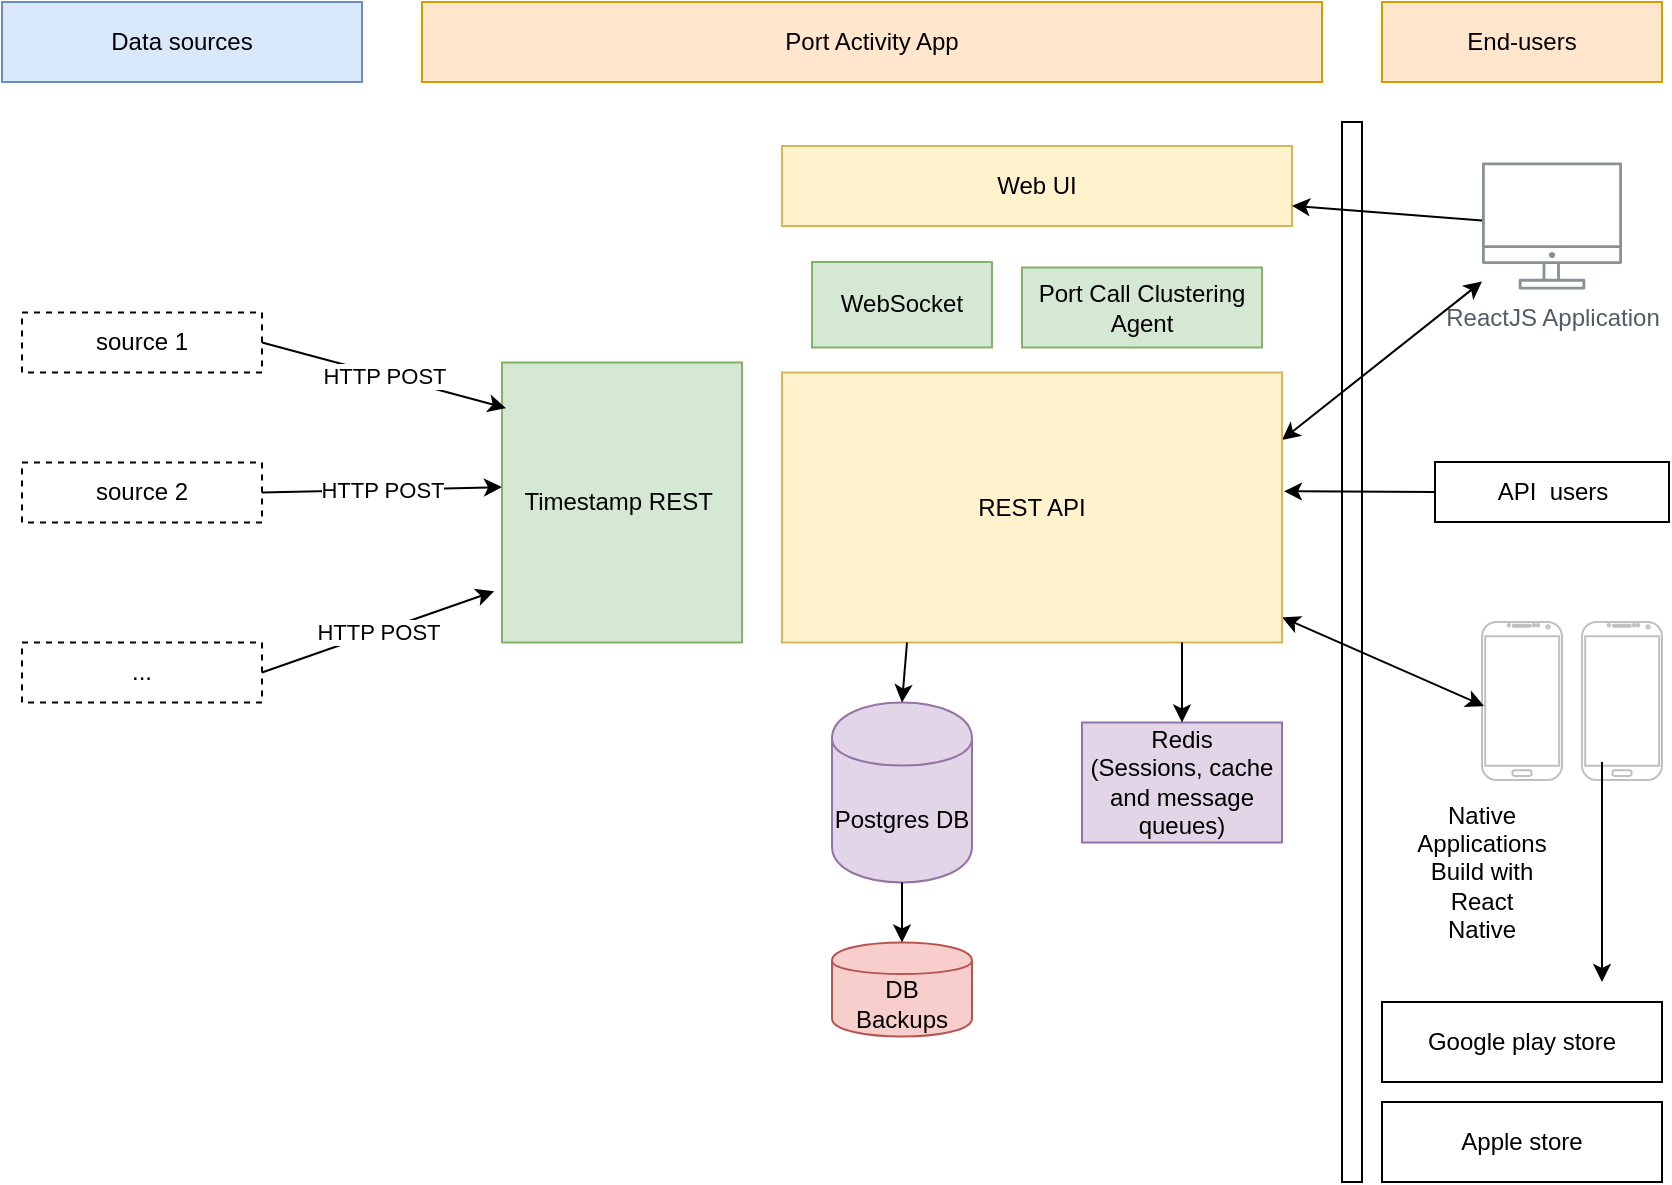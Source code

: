 <mxfile version="13.8.8" type="device"><diagram id="qhBJVEz9R3wOe03EZTs5" name="Page-1"><mxGraphModel dx="653" dy="412" grid="1" gridSize="10" guides="1" tooltips="1" connect="1" arrows="1" fold="1" page="1" pageScale="1" pageWidth="850" pageHeight="1100" math="0" shadow="0"><root><mxCell id="0"/><mxCell id="1" parent="0"/><mxCell id="gUNcTKG_l9r9GF7AV-1P-1" value="Postgres DB" style="shape=cylinder;whiteSpace=wrap;html=1;boundedLbl=1;backgroundOutline=1;fillColor=#e1d5e7;strokeColor=#9673a6;" vertex="1" parent="1"><mxGeometry x="425" y="350.25" width="70" height="90" as="geometry"/></mxCell><mxCell id="gUNcTKG_l9r9GF7AV-1P-2" value="ReactJS Application" style="outlineConnect=0;gradientColor=none;fontColor=#545B64;strokeColor=none;fillColor=#879196;dashed=0;verticalLabelPosition=bottom;verticalAlign=top;align=center;html=1;fontSize=12;fontStyle=0;aspect=fixed;shape=mxgraph.aws4.illustration_desktop;pointerEvents=1" vertex="1" parent="1"><mxGeometry x="750" y="80" width="70" height="64" as="geometry"/></mxCell><mxCell id="gUNcTKG_l9r9GF7AV-1P-3" value="" style="group" vertex="1" connectable="0" parent="1"><mxGeometry x="750" y="310" width="90" height="79" as="geometry"/></mxCell><mxCell id="gUNcTKG_l9r9GF7AV-1P-4" value="" style="verticalLabelPosition=bottom;verticalAlign=top;html=1;shadow=0;dashed=0;strokeWidth=1;shape=mxgraph.android.phone2;fillColor=#ffffff;strokeColor=#c0c0c0;" vertex="1" parent="gUNcTKG_l9r9GF7AV-1P-3"><mxGeometry x="50" width="40" height="79" as="geometry"/></mxCell><mxCell id="gUNcTKG_l9r9GF7AV-1P-5" value="" style="group" vertex="1" connectable="0" parent="gUNcTKG_l9r9GF7AV-1P-3"><mxGeometry width="40" height="79" as="geometry"/></mxCell><mxCell id="gUNcTKG_l9r9GF7AV-1P-6" value="" style="verticalLabelPosition=bottom;verticalAlign=top;html=1;shadow=0;dashed=0;strokeWidth=1;shape=mxgraph.android.phone2;fillColor=#ffffff;strokeColor=#c0c0c0;" vertex="1" parent="gUNcTKG_l9r9GF7AV-1P-5"><mxGeometry width="40" height="79" as="geometry"/></mxCell><mxCell id="gUNcTKG_l9r9GF7AV-1P-7" value="" style="shape=image;html=1;verticalAlign=top;verticalLabelPosition=bottom;labelBackgroundColor=#ffffff;imageAspect=0;aspect=fixed;image=https://cdn2.iconfinder.com/data/icons/social-icons-color/512/apple-128.png" vertex="1" parent="gUNcTKG_l9r9GF7AV-1P-5"><mxGeometry x="8.8" y="16.929" width="22.4" height="22.4" as="geometry"/></mxCell><mxCell id="gUNcTKG_l9r9GF7AV-1P-8" value="Native Applications&lt;br&gt;Build with React Native" style="text;html=1;strokeColor=none;fillColor=none;align=center;verticalAlign=middle;whiteSpace=wrap;rounded=0;" vertex="1" parent="1"><mxGeometry x="720" y="390" width="60" height="90" as="geometry"/></mxCell><mxCell id="gUNcTKG_l9r9GF7AV-1P-9" value="" style="rounded=0;whiteSpace=wrap;html=1;" vertex="1" parent="1"><mxGeometry x="680" y="60" width="10" height="530" as="geometry"/></mxCell><mxCell id="gUNcTKG_l9r9GF7AV-1P-10" value="" style="endArrow=classic;startArrow=classic;html=1;exitX=1;exitY=0.25;exitDx=0;exitDy=0;" edge="1" parent="1" source="gUNcTKG_l9r9GF7AV-1P-12" target="gUNcTKG_l9r9GF7AV-1P-2"><mxGeometry width="50" height="50" relative="1" as="geometry"><mxPoint x="689" y="202" as="sourcePoint"/><mxPoint x="745" y="58" as="targetPoint"/></mxGeometry></mxCell><mxCell id="gUNcTKG_l9r9GF7AV-1P-11" value="" style="endArrow=classic;startArrow=classic;html=1;entryX=0.025;entryY=0.532;entryDx=0;entryDy=0;entryPerimeter=0;" edge="1" parent="1" source="gUNcTKG_l9r9GF7AV-1P-12" target="gUNcTKG_l9r9GF7AV-1P-6"><mxGeometry width="50" height="50" relative="1" as="geometry"><mxPoint x="690" y="321" as="sourcePoint"/><mxPoint x="765" y="190" as="targetPoint"/></mxGeometry></mxCell><mxCell id="gUNcTKG_l9r9GF7AV-1P-12" value="REST API" style="rounded=0;whiteSpace=wrap;html=1;fillColor=#fff2cc;strokeColor=#d6b656;" vertex="1" parent="1"><mxGeometry x="400" y="185.25" width="250" height="135" as="geometry"/></mxCell><mxCell id="gUNcTKG_l9r9GF7AV-1P-13" value="DB &lt;br&gt;Backups" style="shape=cylinder;whiteSpace=wrap;html=1;boundedLbl=1;backgroundOutline=1;fillColor=#f8cecc;strokeColor=#b85450;" vertex="1" parent="1"><mxGeometry x="425" y="470.25" width="70" height="47" as="geometry"/></mxCell><mxCell id="gUNcTKG_l9r9GF7AV-1P-14" value="&lt;span style=&quot;white-space: normal&quot;&gt;Redis&lt;/span&gt;&lt;br style=&quot;white-space: normal&quot;&gt;&lt;span style=&quot;white-space: normal&quot;&gt;(Sessions, cache and message queues)&lt;/span&gt;" style="rounded=0;whiteSpace=wrap;html=1;fillColor=#e1d5e7;strokeColor=#9673a6;" vertex="1" parent="1"><mxGeometry x="550" y="360.25" width="100" height="60" as="geometry"/></mxCell><mxCell id="gUNcTKG_l9r9GF7AV-1P-15" value="Timestamp REST&amp;nbsp;" style="rounded=0;whiteSpace=wrap;html=1;fillColor=#d5e8d4;strokeColor=#82b366;" vertex="1" parent="1"><mxGeometry x="260" y="180.25" width="120" height="140" as="geometry"/></mxCell><mxCell id="gUNcTKG_l9r9GF7AV-1P-16" value="" style="endArrow=classic;html=1;" edge="1" parent="1" target="gUNcTKG_l9r9GF7AV-1P-14"><mxGeometry width="50" height="50" relative="1" as="geometry"><mxPoint x="600" y="320.25" as="sourcePoint"/><mxPoint x="240" y="470.25" as="targetPoint"/></mxGeometry></mxCell><mxCell id="gUNcTKG_l9r9GF7AV-1P-17" value="Google play store" style="rounded=0;whiteSpace=wrap;html=1;" vertex="1" parent="1"><mxGeometry x="700" y="500" width="140" height="40" as="geometry"/></mxCell><mxCell id="gUNcTKG_l9r9GF7AV-1P-18" value="Apple store" style="rounded=0;whiteSpace=wrap;html=1;" vertex="1" parent="1"><mxGeometry x="700" y="550" width="140" height="40" as="geometry"/></mxCell><mxCell id="gUNcTKG_l9r9GF7AV-1P-19" value="Web UI" style="rounded=0;whiteSpace=wrap;html=1;fillColor=#fff2cc;strokeColor=#d6b656;" vertex="1" parent="1"><mxGeometry x="400" y="72" width="255" height="40" as="geometry"/></mxCell><mxCell id="gUNcTKG_l9r9GF7AV-1P-20" value="" style="endArrow=classic;html=1;" edge="1" parent="1"><mxGeometry width="50" height="50" relative="1" as="geometry"><mxPoint x="810" y="380" as="sourcePoint"/><mxPoint x="810" y="490" as="targetPoint"/></mxGeometry></mxCell><mxCell id="gUNcTKG_l9r9GF7AV-1P-21" value="" style="endArrow=classic;html=1;" edge="1" parent="1" source="gUNcTKG_l9r9GF7AV-1P-2" target="gUNcTKG_l9r9GF7AV-1P-19"><mxGeometry width="50" height="50" relative="1" as="geometry"><mxPoint x="820" y="390" as="sourcePoint"/><mxPoint x="820" y="470" as="targetPoint"/></mxGeometry></mxCell><mxCell id="gUNcTKG_l9r9GF7AV-1P-22" value="Port Activity App" style="rounded=0;whiteSpace=wrap;html=1;fillColor=#ffe6cc;strokeColor=#d79b00;" vertex="1" parent="1"><mxGeometry x="220" width="450" height="40" as="geometry"/></mxCell><mxCell id="gUNcTKG_l9r9GF7AV-1P-23" value="End-users" style="rounded=0;whiteSpace=wrap;html=1;fillColor=#ffe6cc;strokeColor=#d79b00;" vertex="1" parent="1"><mxGeometry x="700" width="140" height="40" as="geometry"/></mxCell><mxCell id="gUNcTKG_l9r9GF7AV-1P-24" value="API &amp;nbsp;users" style="rounded=0;whiteSpace=wrap;html=1;" vertex="1" parent="1"><mxGeometry x="726.5" y="230" width="117" height="30" as="geometry"/></mxCell><mxCell id="gUNcTKG_l9r9GF7AV-1P-25" value="" style="endArrow=none;startArrow=classic;html=1;exitX=1.004;exitY=0.44;exitDx=0;exitDy=0;entryX=0;entryY=0.5;entryDx=0;entryDy=0;exitPerimeter=0;endFill=0;" edge="1" parent="1" source="gUNcTKG_l9r9GF7AV-1P-12" target="gUNcTKG_l9r9GF7AV-1P-24"><mxGeometry width="50" height="50" relative="1" as="geometry"><mxPoint x="660" y="265" as="sourcePoint"/><mxPoint x="760" y="190.185" as="targetPoint"/></mxGeometry></mxCell><mxCell id="gUNcTKG_l9r9GF7AV-1P-26" value="Data sources" style="rounded=0;whiteSpace=wrap;html=1;fillColor=#dae8fc;strokeColor=#6c8ebf;" vertex="1" parent="1"><mxGeometry x="10" width="180" height="40" as="geometry"/></mxCell><mxCell id="gUNcTKG_l9r9GF7AV-1P-27" value="HTTP POST" style="endArrow=classic;html=1;exitX=1;exitY=0.5;exitDx=0;exitDy=0;entryX=0.017;entryY=0.163;entryDx=0;entryDy=0;entryPerimeter=0;" edge="1" parent="1" source="gUNcTKG_l9r9GF7AV-1P-28" target="gUNcTKG_l9r9GF7AV-1P-15"><mxGeometry width="50" height="50" relative="1" as="geometry"><mxPoint x="380" y="210.81" as="sourcePoint"/><mxPoint x="430" y="210.25" as="targetPoint"/></mxGeometry></mxCell><mxCell id="gUNcTKG_l9r9GF7AV-1P-28" value="source 1" style="rounded=0;whiteSpace=wrap;html=1;dashed=1;" vertex="1" parent="1"><mxGeometry x="20" y="155.25" width="120" height="30" as="geometry"/></mxCell><mxCell id="gUNcTKG_l9r9GF7AV-1P-29" value="source 2" style="rounded=0;whiteSpace=wrap;html=1;dashed=1;" vertex="1" parent="1"><mxGeometry x="20" y="230.25" width="120" height="30" as="geometry"/></mxCell><mxCell id="gUNcTKG_l9r9GF7AV-1P-30" value="..." style="rounded=0;whiteSpace=wrap;html=1;dashed=1;" vertex="1" parent="1"><mxGeometry x="20" y="320.25" width="120" height="30" as="geometry"/></mxCell><mxCell id="gUNcTKG_l9r9GF7AV-1P-31" value="HTTP POST" style="endArrow=classic;html=1;exitX=1;exitY=0.5;exitDx=0;exitDy=0;entryX=0;entryY=0.445;entryDx=0;entryDy=0;entryPerimeter=0;" edge="1" parent="1" source="gUNcTKG_l9r9GF7AV-1P-29" target="gUNcTKG_l9r9GF7AV-1P-15"><mxGeometry width="50" height="50" relative="1" as="geometry"><mxPoint x="150" y="155.25" as="sourcePoint"/><mxPoint x="256.04" y="156.25" as="targetPoint"/></mxGeometry></mxCell><mxCell id="gUNcTKG_l9r9GF7AV-1P-32" value="HTTP POST" style="endArrow=classic;html=1;exitX=1;exitY=0.5;exitDx=0;exitDy=0;entryX=-0.033;entryY=0.817;entryDx=0;entryDy=0;entryPerimeter=0;" edge="1" parent="1" source="gUNcTKG_l9r9GF7AV-1P-30" target="gUNcTKG_l9r9GF7AV-1P-15"><mxGeometry width="50" height="50" relative="1" as="geometry"><mxPoint x="140" y="233.85" as="sourcePoint"/><mxPoint x="250" y="236.65" as="targetPoint"/></mxGeometry></mxCell><mxCell id="gUNcTKG_l9r9GF7AV-1P-33" value="Port Call Clustering Agent" style="rounded=0;whiteSpace=wrap;html=1;fillColor=#d5e8d4;strokeColor=#82b366;" vertex="1" parent="1"><mxGeometry x="520" y="132.75" width="120" height="40" as="geometry"/></mxCell><mxCell id="gUNcTKG_l9r9GF7AV-1P-34" value="WebSocket" style="rounded=0;whiteSpace=wrap;html=1;fillColor=#d5e8d4;strokeColor=#82b366;" vertex="1" parent="1"><mxGeometry x="415" y="130" width="90" height="42.75" as="geometry"/></mxCell><mxCell id="gUNcTKG_l9r9GF7AV-1P-35" value="" style="endArrow=classic;html=1;entryX=0.5;entryY=0;entryDx=0;entryDy=0;" edge="1" parent="1" source="gUNcTKG_l9r9GF7AV-1P-1" target="gUNcTKG_l9r9GF7AV-1P-13"><mxGeometry width="50" height="50" relative="1" as="geometry"><mxPoint x="460" y="470.25" as="sourcePoint"/><mxPoint x="460" y="450.25" as="targetPoint"/></mxGeometry></mxCell><mxCell id="gUNcTKG_l9r9GF7AV-1P-36" value="" style="endArrow=classic;html=1;exitX=0.25;exitY=1;exitDx=0;exitDy=0;entryX=0.5;entryY=0;entryDx=0;entryDy=0;" edge="1" parent="1" source="gUNcTKG_l9r9GF7AV-1P-12" target="gUNcTKG_l9r9GF7AV-1P-1"><mxGeometry width="50" height="50" relative="1" as="geometry"><mxPoint x="615" y="160.25" as="sourcePoint"/><mxPoint x="460" y="420.25" as="targetPoint"/></mxGeometry></mxCell></root></mxGraphModel></diagram></mxfile>